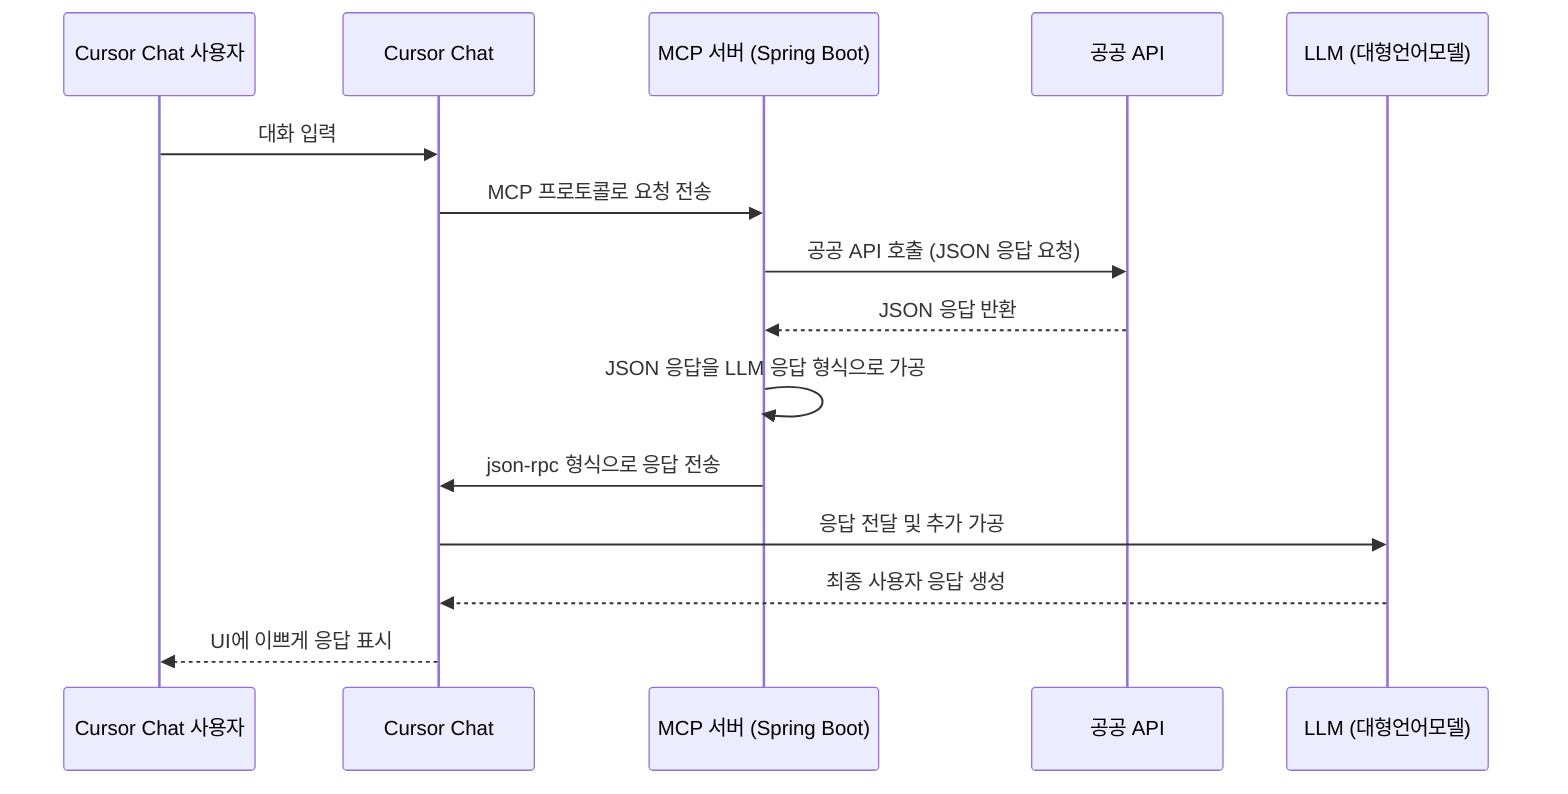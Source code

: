 sequenceDiagram
    participant User as Cursor Chat 사용자
    participant Cursor as Cursor Chat
    participant MCP as MCP 서버 (Spring Boot)
    participant PublicAPI as 공공 API
    participant LLM as LLM (대형언어모델)

    User->>Cursor: 대화 입력
    Cursor->>MCP: MCP 프로토콜로 요청 전송
    MCP->>PublicAPI: 공공 API 호출 (JSON 응답 요청)
    PublicAPI-->>MCP: JSON 응답 반환
    MCP->>MCP: JSON 응답을 LLM 응답 형식으로 가공
    MCP->>Cursor: json-rpc 형식으로 응답 전송
    Cursor->>LLM: 응답 전달 및 추가 가공
    LLM-->>Cursor: 최종 사용자 응답 생성
    Cursor-->>User: UI에 이쁘게 응답 표시
